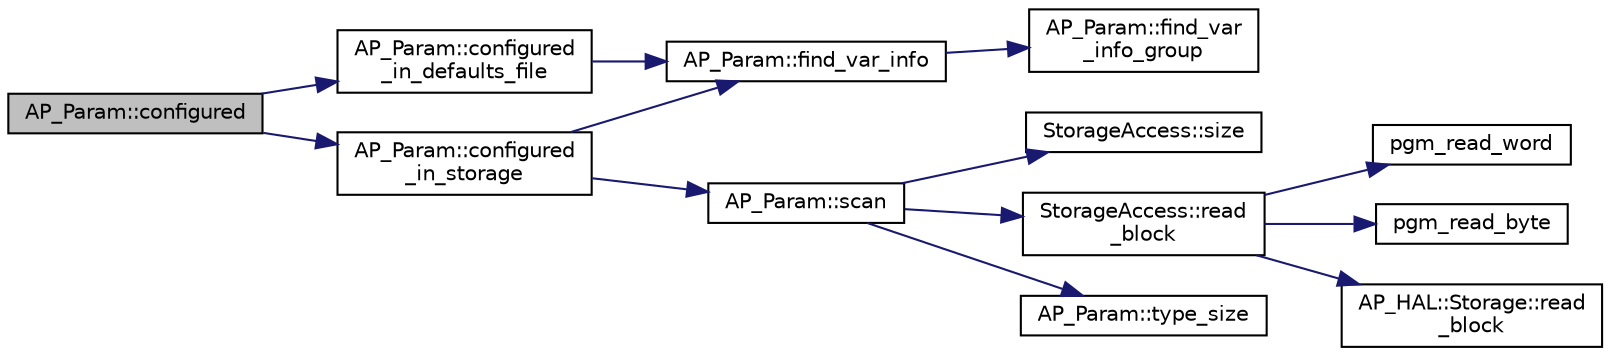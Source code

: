 digraph "AP_Param::configured"
{
 // INTERACTIVE_SVG=YES
  edge [fontname="Helvetica",fontsize="10",labelfontname="Helvetica",labelfontsize="10"];
  node [fontname="Helvetica",fontsize="10",shape=record];
  rankdir="LR";
  Node1 [label="AP_Param::configured",height=0.2,width=0.4,color="black", fillcolor="grey75", style="filled", fontcolor="black"];
  Node1 -> Node2 [color="midnightblue",fontsize="10",style="solid",fontname="Helvetica"];
  Node2 [label="AP_Param::configured\l_in_defaults_file",height=0.2,width=0.4,color="black", fillcolor="white", style="filled",URL="$classAP__Param.html#a085d091d7d69fe01d12da2fbaacad2d7"];
  Node2 -> Node3 [color="midnightblue",fontsize="10",style="solid",fontname="Helvetica"];
  Node3 [label="AP_Param::find_var_info",height=0.2,width=0.4,color="black", fillcolor="white", style="filled",URL="$classAP__Param.html#a73977187bbbc3ba42e212488e87e63b5"];
  Node3 -> Node4 [color="midnightblue",fontsize="10",style="solid",fontname="Helvetica"];
  Node4 [label="AP_Param::find_var\l_info_group",height=0.2,width=0.4,color="black", fillcolor="white", style="filled",URL="$classAP__Param.html#ac4f13ca0e958e391e915dc68c6e532f1"];
  Node1 -> Node5 [color="midnightblue",fontsize="10",style="solid",fontname="Helvetica"];
  Node5 [label="AP_Param::configured\l_in_storage",height=0.2,width=0.4,color="black", fillcolor="white", style="filled",URL="$classAP__Param.html#a5544b9e0fa81a2dc1bdef6f7ac6282a6"];
  Node5 -> Node3 [color="midnightblue",fontsize="10",style="solid",fontname="Helvetica"];
  Node5 -> Node6 [color="midnightblue",fontsize="10",style="solid",fontname="Helvetica"];
  Node6 [label="AP_Param::scan",height=0.2,width=0.4,color="black", fillcolor="white", style="filled",URL="$classAP__Param.html#aa416fb587f072ed8d8039168d122ecb4"];
  Node6 -> Node7 [color="midnightblue",fontsize="10",style="solid",fontname="Helvetica"];
  Node7 [label="StorageAccess::size",height=0.2,width=0.4,color="black", fillcolor="white", style="filled",URL="$classStorageAccess.html#a82088aa568b13d18acc9e41a01fd1f19"];
  Node6 -> Node8 [color="midnightblue",fontsize="10",style="solid",fontname="Helvetica"];
  Node8 [label="StorageAccess::read\l_block",height=0.2,width=0.4,color="black", fillcolor="white", style="filled",URL="$classStorageAccess.html#ab2a8575d541549a15645edc360fdaa91"];
  Node8 -> Node9 [color="midnightblue",fontsize="10",style="solid",fontname="Helvetica"];
  Node9 [label="pgm_read_word",height=0.2,width=0.4,color="black", fillcolor="white", style="filled",URL="$AP__Progmem_8h.html#a9fc333349fa71fdc21a2d5152c5e23a2"];
  Node8 -> Node10 [color="midnightblue",fontsize="10",style="solid",fontname="Helvetica"];
  Node10 [label="pgm_read_byte",height=0.2,width=0.4,color="black", fillcolor="white", style="filled",URL="$AP__Progmem_8h.html#a1514e0408e036062b4af844baaf567da"];
  Node8 -> Node11 [color="midnightblue",fontsize="10",style="solid",fontname="Helvetica"];
  Node11 [label="AP_HAL::Storage::read\l_block",height=0.2,width=0.4,color="black", fillcolor="white", style="filled",URL="$classAP__HAL_1_1Storage.html#a1c3b1e80b0bec7d4bacd3ecbefb3b3f3"];
  Node6 -> Node12 [color="midnightblue",fontsize="10",style="solid",fontname="Helvetica"];
  Node12 [label="AP_Param::type_size",height=0.2,width=0.4,color="black", fillcolor="white", style="filled",URL="$classAP__Param.html#a2e66d023b56a62888747cbfaaef729d9"];
}
